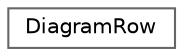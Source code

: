 digraph "Graphical Class Hierarchy"
{
 // INTERACTIVE_SVG=YES
 // LATEX_PDF_SIZE
  bgcolor="transparent";
  edge [fontname=Helvetica,fontsize=10,labelfontname=Helvetica,labelfontsize=10];
  node [fontname=Helvetica,fontsize=10,shape=box,height=0.2,width=0.4];
  rankdir="LR";
  Node0 [label="DiagramRow",height=0.2,width=0.4,color="grey40", fillcolor="white", style="filled",URL="$d4/d34/class_diagram_row.html",tooltip="Class representing a row in the built-in class diagram."];
}
